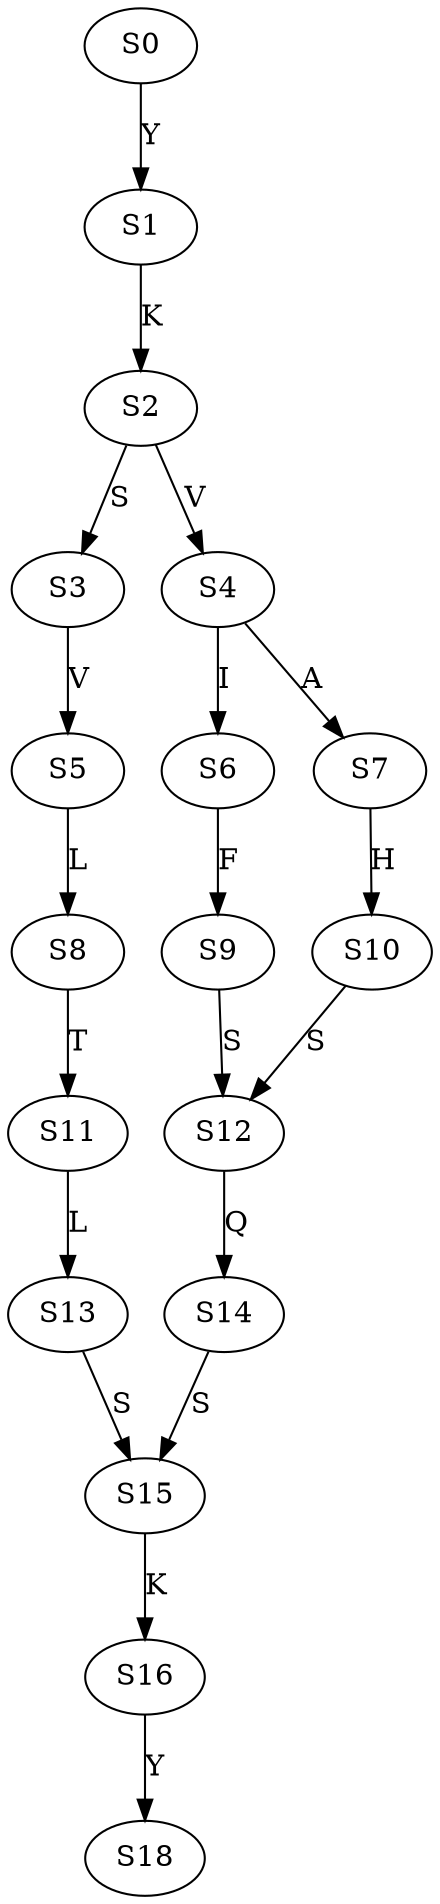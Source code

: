 strict digraph  {
	S0 -> S1 [ label = Y ];
	S1 -> S2 [ label = K ];
	S2 -> S3 [ label = S ];
	S2 -> S4 [ label = V ];
	S3 -> S5 [ label = V ];
	S4 -> S6 [ label = I ];
	S4 -> S7 [ label = A ];
	S5 -> S8 [ label = L ];
	S6 -> S9 [ label = F ];
	S7 -> S10 [ label = H ];
	S8 -> S11 [ label = T ];
	S9 -> S12 [ label = S ];
	S10 -> S12 [ label = S ];
	S11 -> S13 [ label = L ];
	S12 -> S14 [ label = Q ];
	S13 -> S15 [ label = S ];
	S14 -> S15 [ label = S ];
	S15 -> S16 [ label = K ];
	S16 -> S18 [ label = Y ];
}
